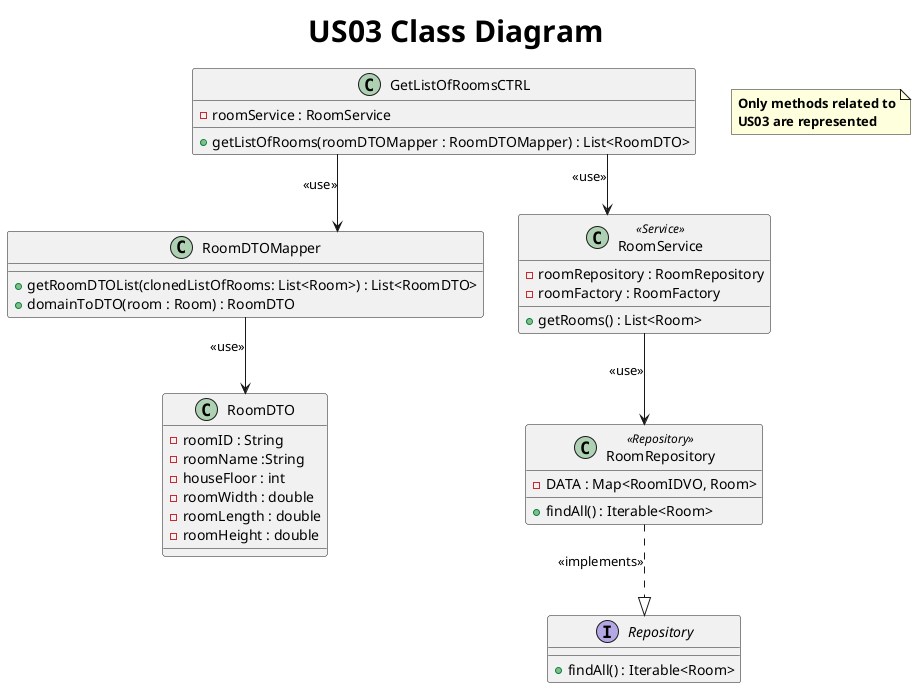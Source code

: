 @startuml
       title <size: 30> US03 Class Diagram
       note  "<b>Only methods related to\n<b>US03 are represented" as N1
       skinparam linetype ortho

       class GetListOfRoomsCTRL{
          - roomService : RoomService
          +getListOfRooms(roomDTOMapper : RoomDTOMapper) : List<RoomDTO>
                        }

       class RoomDTOMapper{
           + getRoomDTOList(clonedListOfRooms: List<Room>) : List<RoomDTO>
           + domainToDTO(room : Room) : RoomDTO
       }

       class RoomRepository <<Repository>>{
           - DATA : Map<RoomIDVO, Room>

           + findAll() : Iterable<Room>
       }

       class RoomService  <<Service>>{
           - roomRepository : RoomRepository
           - roomFactory : RoomFactory

           + getRooms() : List<Room>
       }

       class RoomDTO{
            - roomID : String
            - roomName :String
            - houseFloor : int
            - roomWidth : double
            - roomLength : double
            - roomHeight : double

               }
      interface Repository{
          + findAll() : Iterable<Room>
          }

       GetListOfRoomsCTRL --> RoomService : <<use>>
       RoomService --> RoomRepository : <<use>>
         GetListOfRoomsCTRL --> RoomDTOMapper : <<use>>
       RoomDTOMapper --> RoomDTO : <<use>>
       Repository <|..up RoomRepository : <<implements>>
       @enduml1